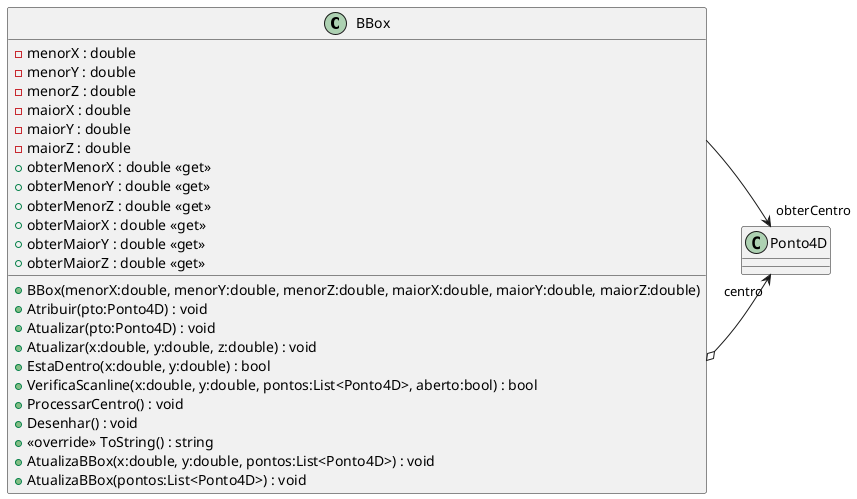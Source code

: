 @startuml
class BBox {
    - menorX : double
    - menorY : double
    - menorZ : double
    - maiorX : double
    - maiorY : double
    - maiorZ : double
    + BBox(menorX:double, menorY:double, menorZ:double, maiorX:double, maiorY:double, maiorZ:double)
    + Atribuir(pto:Ponto4D) : void
    + Atualizar(pto:Ponto4D) : void
    + Atualizar(x:double, y:double, z:double) : void
    + EstaDentro(x:double, y:double) : bool
    + VerificaScanline(x:double, y:double, pontos:List<Ponto4D>, aberto:bool) : bool
    + ProcessarCentro() : void
    + Desenhar() : void
    + obterMenorX : double <<get>>
    + obterMenorY : double <<get>>
    + obterMenorZ : double <<get>>
    + obterMaiorX : double <<get>>
    + obterMaiorY : double <<get>>
    + obterMaiorZ : double <<get>>
    + <<override>> ToString() : string
    + AtualizaBBox(x:double, y:double, pontos:List<Ponto4D>) : void
    + AtualizaBBox(pontos:List<Ponto4D>) : void
}
BBox o-> "centro" Ponto4D
BBox --> "obterCentro" Ponto4D
@enduml
